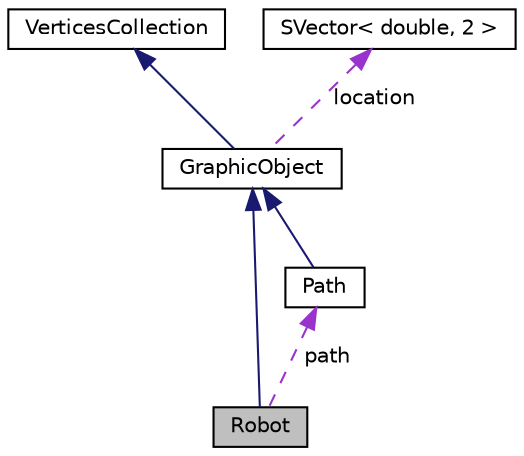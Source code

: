 digraph "Robot"
{
  edge [fontname="Helvetica",fontsize="10",labelfontname="Helvetica",labelfontsize="10"];
  node [fontname="Helvetica",fontsize="10",shape=record];
  Node3 [label="Robot",height=0.2,width=0.4,color="black", fillcolor="grey75", style="filled", fontcolor="black"];
  Node4 -> Node3 [dir="back",color="midnightblue",fontsize="10",style="solid",fontname="Helvetica"];
  Node4 [label="GraphicObject",height=0.2,width=0.4,color="black", fillcolor="white", style="filled",URL="$classGraphicObject.html"];
  Node5 -> Node4 [dir="back",color="midnightblue",fontsize="10",style="solid",fontname="Helvetica"];
  Node5 [label="VerticesCollection",height=0.2,width=0.4,color="black", fillcolor="white", style="filled",URL="$classVerticesCollection.html"];
  Node6 -> Node4 [dir="back",color="darkorchid3",fontsize="10",style="dashed",label=" location" ,fontname="Helvetica"];
  Node6 [label="SVector\< double, 2 \>",height=0.2,width=0.4,color="black", fillcolor="white", style="filled",URL="$classSVector.html"];
  Node7 -> Node3 [dir="back",color="darkorchid3",fontsize="10",style="dashed",label=" path" ,fontname="Helvetica"];
  Node7 [label="Path",height=0.2,width=0.4,color="black", fillcolor="white", style="filled",URL="$classPath.html"];
  Node4 -> Node7 [dir="back",color="midnightblue",fontsize="10",style="solid",fontname="Helvetica"];
}
